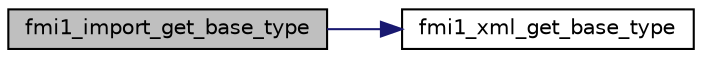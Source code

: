 digraph "fmi1_import_get_base_type"
{
  edge [fontname="Helvetica",fontsize="10",labelfontname="Helvetica",labelfontsize="10"];
  node [fontname="Helvetica",fontsize="10",shape=record];
  rankdir="LR";
  Node0 [label="fmi1_import_get_base_type",height=0.2,width=0.4,color="black", fillcolor="grey75", style="filled", fontcolor="black"];
  Node0 -> Node1 [color="midnightblue",fontsize="10",style="solid",fontname="Helvetica"];
  Node1 [label="fmi1_xml_get_base_type",height=0.2,width=0.4,color="black", fillcolor="white", style="filled",URL="$d9/d5e/group__fmi1__xml__types.html#gac39b82cd7ee7679c7a5374fa45532ae2"];
}
